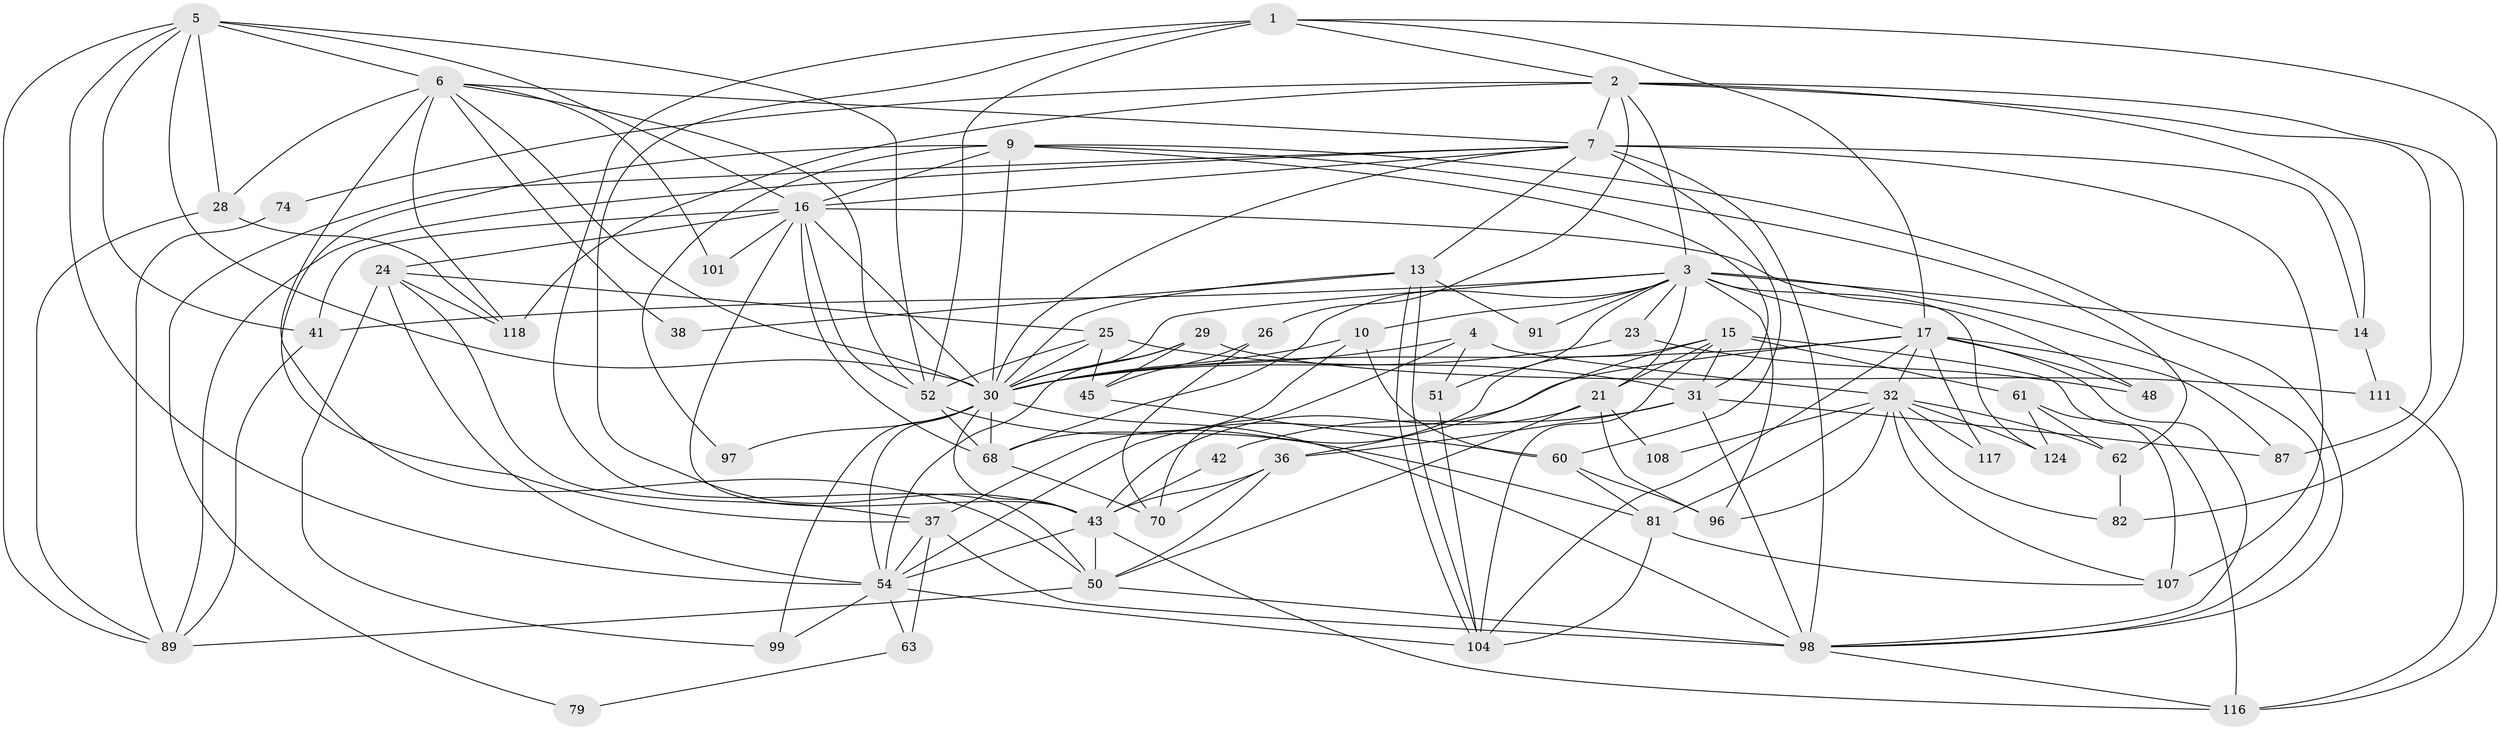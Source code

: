 // original degree distribution, {4: 0.28225806451612906, 7: 0.016129032258064516, 5: 0.22580645161290322, 3: 0.2661290322580645, 6: 0.07258064516129033, 2: 0.12096774193548387, 11: 0.008064516129032258, 8: 0.008064516129032258}
// Generated by graph-tools (version 1.1) at 2025/15/03/09/25 04:15:18]
// undirected, 62 vertices, 169 edges
graph export_dot {
graph [start="1"]
  node [color=gray90,style=filled];
  1 [super="+77"];
  2 [super="+11+80"];
  3 [super="+20+18+53"];
  4 [super="+55"];
  5 [super="+65+22+73"];
  6 [super="+8+35+85"];
  7 [super="+86+40"];
  9 [super="+113"];
  10 [super="+12"];
  13 [super="+19"];
  14;
  15 [super="+33"];
  16 [super="+39"];
  17 [super="+46"];
  21;
  23;
  24 [super="+56"];
  25 [super="+84"];
  26;
  28 [super="+83"];
  29 [super="+34"];
  30 [super="+57+94+69"];
  31 [super="+106"];
  32 [super="+109+76"];
  36;
  37 [super="+119+75"];
  38;
  41 [super="+59"];
  42;
  43 [super="+78"];
  45;
  48;
  50 [super="+102"];
  51;
  52 [super="+95+110"];
  54 [super="+93+64"];
  60 [super="+115"];
  61 [super="+123"];
  62;
  63;
  68 [super="+71"];
  70 [super="+121+114"];
  74;
  79;
  81 [super="+120"];
  82;
  87;
  89;
  91;
  96;
  97;
  98 [super="+112"];
  99;
  101;
  104;
  107;
  108;
  111;
  116;
  117;
  118;
  124;
  1 -- 50;
  1 -- 116;
  1 -- 52;
  1 -- 43;
  1 -- 17;
  1 -- 2;
  2 -- 118;
  2 -- 82;
  2 -- 87;
  2 -- 74;
  2 -- 26;
  2 -- 14;
  2 -- 3;
  2 -- 7 [weight=2];
  3 -- 14;
  3 -- 68;
  3 -- 41;
  3 -- 124;
  3 -- 96;
  3 -- 91 [weight=2];
  3 -- 98;
  3 -- 17 [weight=2];
  3 -- 51;
  3 -- 21;
  3 -- 23;
  3 -- 10;
  3 -- 30;
  4 -- 32;
  4 -- 51;
  4 -- 70 [weight=2];
  4 -- 30;
  5 -- 41;
  5 -- 6 [weight=2];
  5 -- 16;
  5 -- 52;
  5 -- 54 [weight=2];
  5 -- 89;
  5 -- 30;
  5 -- 28;
  6 -- 30;
  6 -- 101;
  6 -- 38;
  6 -- 28;
  6 -- 52;
  6 -- 7;
  6 -- 50;
  6 -- 118;
  7 -- 89;
  7 -- 79;
  7 -- 16 [weight=2];
  7 -- 98;
  7 -- 30;
  7 -- 107 [weight=2];
  7 -- 60 [weight=2];
  7 -- 13;
  7 -- 14;
  9 -- 31;
  9 -- 30;
  9 -- 37;
  9 -- 16;
  9 -- 97;
  9 -- 62;
  9 -- 98;
  10 -- 60 [weight=2];
  10 -- 68;
  10 -- 30;
  13 -- 104;
  13 -- 104;
  13 -- 38;
  13 -- 91;
  13 -- 30;
  14 -- 111;
  15 -- 21;
  15 -- 37;
  15 -- 116;
  15 -- 36;
  15 -- 104;
  15 -- 61;
  15 -- 31;
  16 -- 52;
  16 -- 30;
  16 -- 68;
  16 -- 101;
  16 -- 41;
  16 -- 43;
  16 -- 48;
  16 -- 24;
  17 -- 30;
  17 -- 98;
  17 -- 104;
  17 -- 48;
  17 -- 117;
  17 -- 54 [weight=2];
  17 -- 87;
  17 -- 32;
  21 -- 96;
  21 -- 108;
  21 -- 50;
  21 -- 43;
  23 -- 30;
  23 -- 48;
  24 -- 118;
  24 -- 99;
  24 -- 37;
  24 -- 54;
  24 -- 25;
  25 -- 31;
  25 -- 52;
  25 -- 45;
  25 -- 30;
  26 -- 45;
  26 -- 70 [weight=2];
  28 -- 118;
  28 -- 89;
  29 -- 45;
  29 -- 30 [weight=2];
  29 -- 111;
  29 -- 54;
  30 -- 98;
  30 -- 68;
  30 -- 97;
  30 -- 99;
  30 -- 54;
  30 -- 43;
  31 -- 36;
  31 -- 87;
  31 -- 42;
  31 -- 98;
  32 -- 108;
  32 -- 117;
  32 -- 96;
  32 -- 82;
  32 -- 62;
  32 -- 81;
  32 -- 107;
  32 -- 124;
  36 -- 50;
  36 -- 43;
  36 -- 70;
  37 -- 63 [weight=2];
  37 -- 98;
  37 -- 54;
  41 -- 89;
  42 -- 43;
  43 -- 116;
  43 -- 50;
  43 -- 54;
  45 -- 60;
  50 -- 89;
  50 -- 98;
  51 -- 104;
  52 -- 68;
  52 -- 81;
  54 -- 63;
  54 -- 99;
  54 -- 104;
  60 -- 96;
  60 -- 81;
  61 -- 107;
  61 -- 124;
  61 -- 62;
  62 -- 82;
  63 -- 79;
  68 -- 70;
  74 -- 89;
  81 -- 107;
  81 -- 104;
  98 -- 116;
  111 -- 116;
}
